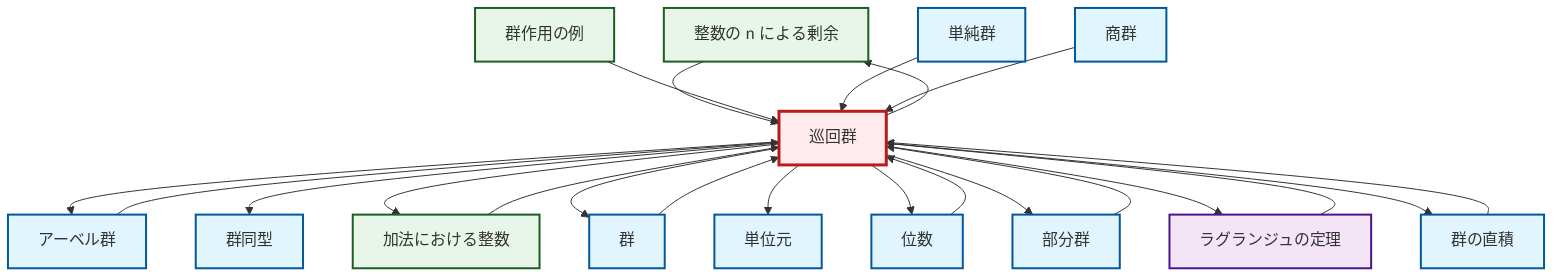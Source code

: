 graph TD
    classDef definition fill:#e1f5fe,stroke:#01579b,stroke-width:2px
    classDef theorem fill:#f3e5f5,stroke:#4a148c,stroke-width:2px
    classDef axiom fill:#fff3e0,stroke:#e65100,stroke-width:2px
    classDef example fill:#e8f5e9,stroke:#1b5e20,stroke-width:2px
    classDef current fill:#ffebee,stroke:#b71c1c,stroke-width:3px
    def-identity-element["単位元"]:::definition
    ex-quotient-integers-mod-n["整数の n による剰余"]:::example
    def-cyclic-group["巡回群"]:::definition
    def-order["位数"]:::definition
    thm-lagrange["ラグランジュの定理"]:::theorem
    def-abelian-group["アーベル群"]:::definition
    def-isomorphism["群同型"]:::definition
    ex-integers-addition["加法における整数"]:::example
    ex-group-action-examples["群作用の例"]:::example
    def-quotient-group["商群"]:::definition
    def-simple-group["単純群"]:::definition
    def-direct-product["群の直積"]:::definition
    def-subgroup["部分群"]:::definition
    def-group["群"]:::definition
    thm-lagrange --> def-cyclic-group
    def-cyclic-group --> def-abelian-group
    def-cyclic-group --> def-isomorphism
    def-order --> def-cyclic-group
    def-cyclic-group --> ex-integers-addition
    def-cyclic-group --> def-group
    ex-quotient-integers-mod-n --> def-cyclic-group
    def-cyclic-group --> ex-quotient-integers-mod-n
    ex-group-action-examples --> def-cyclic-group
    def-group --> def-cyclic-group
    def-subgroup --> def-cyclic-group
    def-direct-product --> def-cyclic-group
    def-cyclic-group --> def-identity-element
    def-abelian-group --> def-cyclic-group
    def-cyclic-group --> def-order
    def-simple-group --> def-cyclic-group
    def-cyclic-group --> def-subgroup
    def-cyclic-group --> thm-lagrange
    ex-integers-addition --> def-cyclic-group
    def-cyclic-group --> def-direct-product
    def-quotient-group --> def-cyclic-group
    class def-cyclic-group current